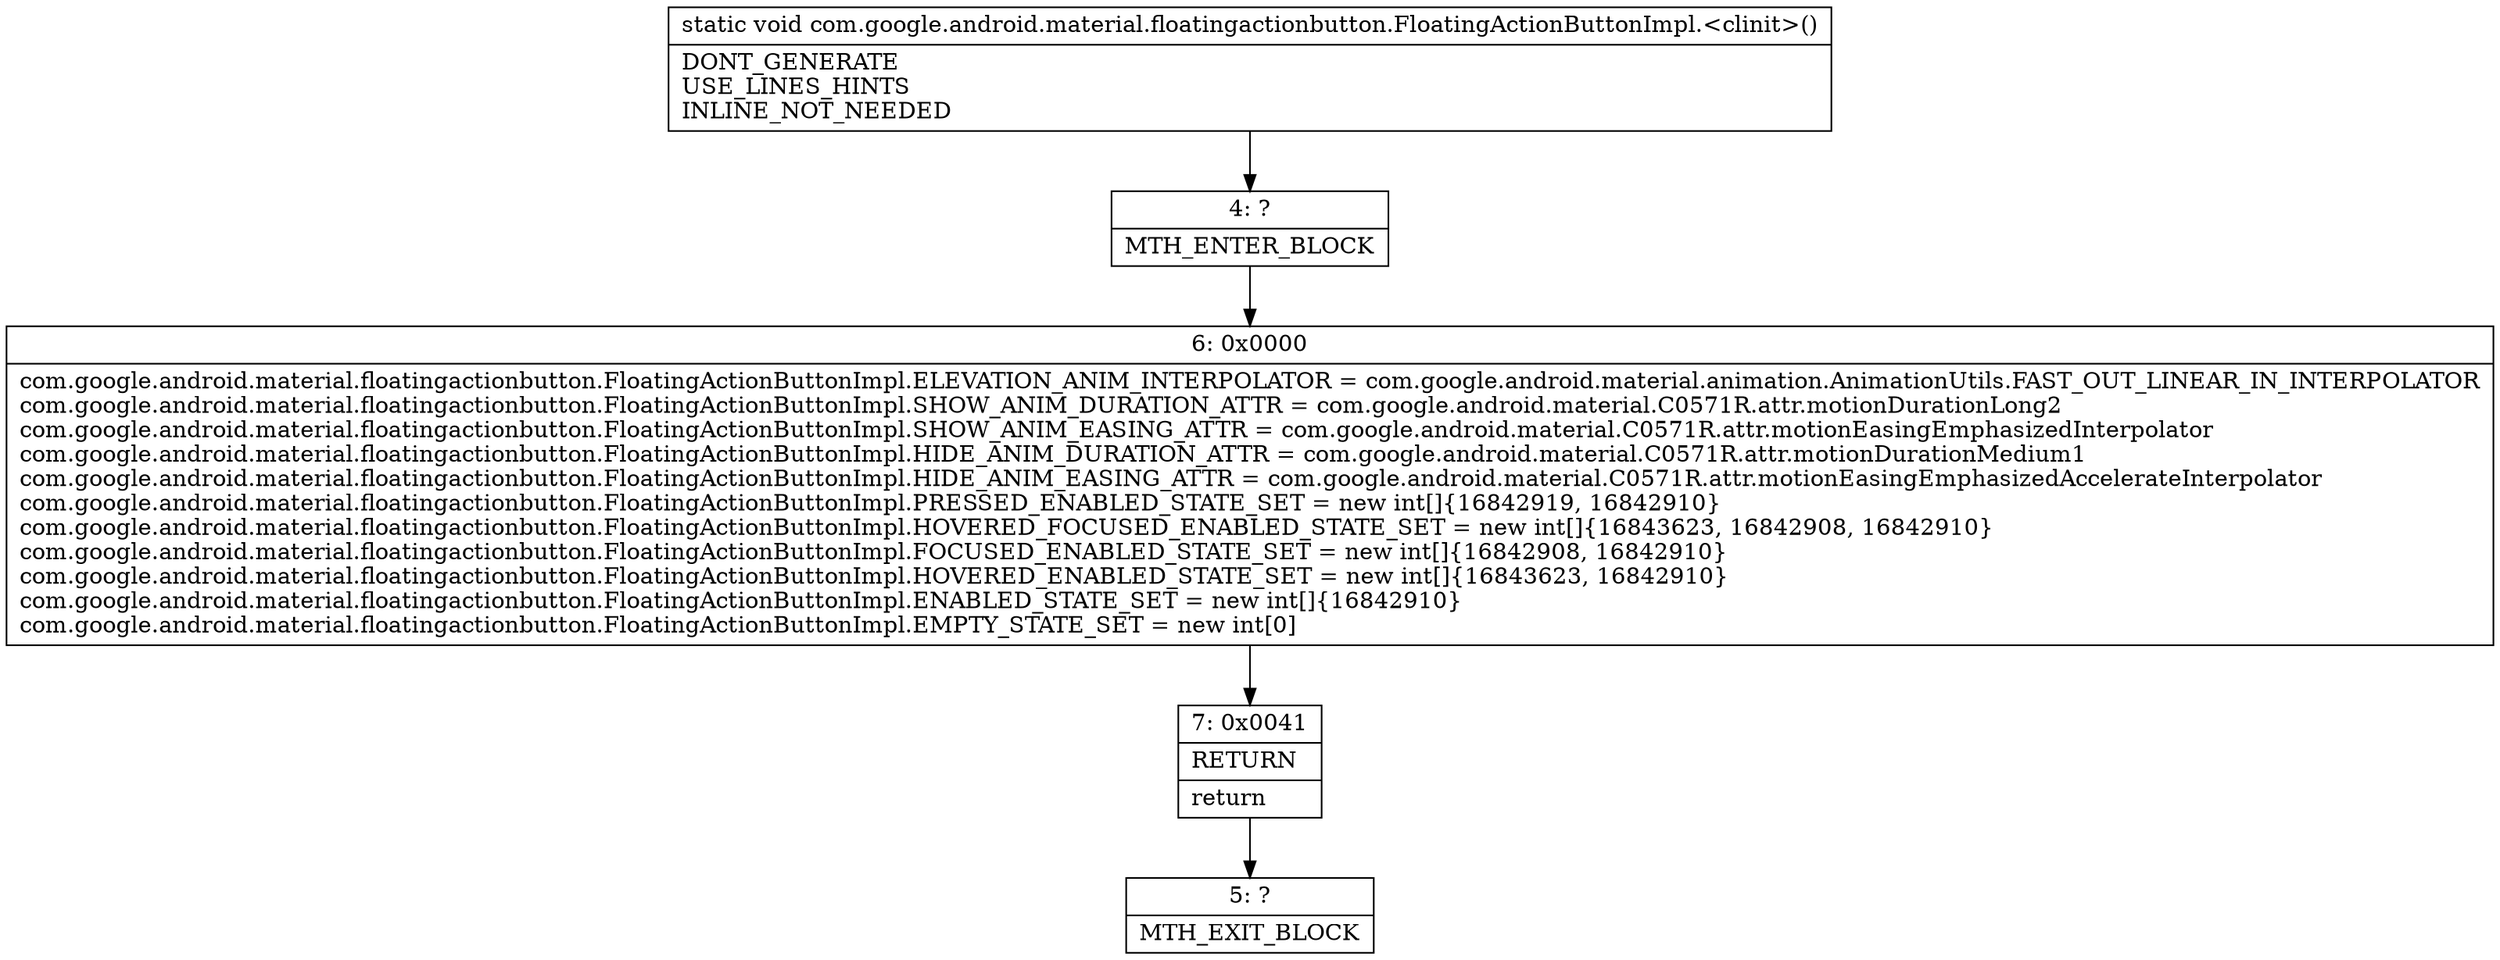 digraph "CFG forcom.google.android.material.floatingactionbutton.FloatingActionButtonImpl.\<clinit\>()V" {
Node_4 [shape=record,label="{4\:\ ?|MTH_ENTER_BLOCK\l}"];
Node_6 [shape=record,label="{6\:\ 0x0000|com.google.android.material.floatingactionbutton.FloatingActionButtonImpl.ELEVATION_ANIM_INTERPOLATOR = com.google.android.material.animation.AnimationUtils.FAST_OUT_LINEAR_IN_INTERPOLATOR\lcom.google.android.material.floatingactionbutton.FloatingActionButtonImpl.SHOW_ANIM_DURATION_ATTR = com.google.android.material.C0571R.attr.motionDurationLong2\lcom.google.android.material.floatingactionbutton.FloatingActionButtonImpl.SHOW_ANIM_EASING_ATTR = com.google.android.material.C0571R.attr.motionEasingEmphasizedInterpolator\lcom.google.android.material.floatingactionbutton.FloatingActionButtonImpl.HIDE_ANIM_DURATION_ATTR = com.google.android.material.C0571R.attr.motionDurationMedium1\lcom.google.android.material.floatingactionbutton.FloatingActionButtonImpl.HIDE_ANIM_EASING_ATTR = com.google.android.material.C0571R.attr.motionEasingEmphasizedAccelerateInterpolator\lcom.google.android.material.floatingactionbutton.FloatingActionButtonImpl.PRESSED_ENABLED_STATE_SET = new int[]\{16842919, 16842910\}\lcom.google.android.material.floatingactionbutton.FloatingActionButtonImpl.HOVERED_FOCUSED_ENABLED_STATE_SET = new int[]\{16843623, 16842908, 16842910\}\lcom.google.android.material.floatingactionbutton.FloatingActionButtonImpl.FOCUSED_ENABLED_STATE_SET = new int[]\{16842908, 16842910\}\lcom.google.android.material.floatingactionbutton.FloatingActionButtonImpl.HOVERED_ENABLED_STATE_SET = new int[]\{16843623, 16842910\}\lcom.google.android.material.floatingactionbutton.FloatingActionButtonImpl.ENABLED_STATE_SET = new int[]\{16842910\}\lcom.google.android.material.floatingactionbutton.FloatingActionButtonImpl.EMPTY_STATE_SET = new int[0]\l}"];
Node_7 [shape=record,label="{7\:\ 0x0041|RETURN\l|return\l}"];
Node_5 [shape=record,label="{5\:\ ?|MTH_EXIT_BLOCK\l}"];
MethodNode[shape=record,label="{static void com.google.android.material.floatingactionbutton.FloatingActionButtonImpl.\<clinit\>()  | DONT_GENERATE\lUSE_LINES_HINTS\lINLINE_NOT_NEEDED\l}"];
MethodNode -> Node_4;Node_4 -> Node_6;
Node_6 -> Node_7;
Node_7 -> Node_5;
}


